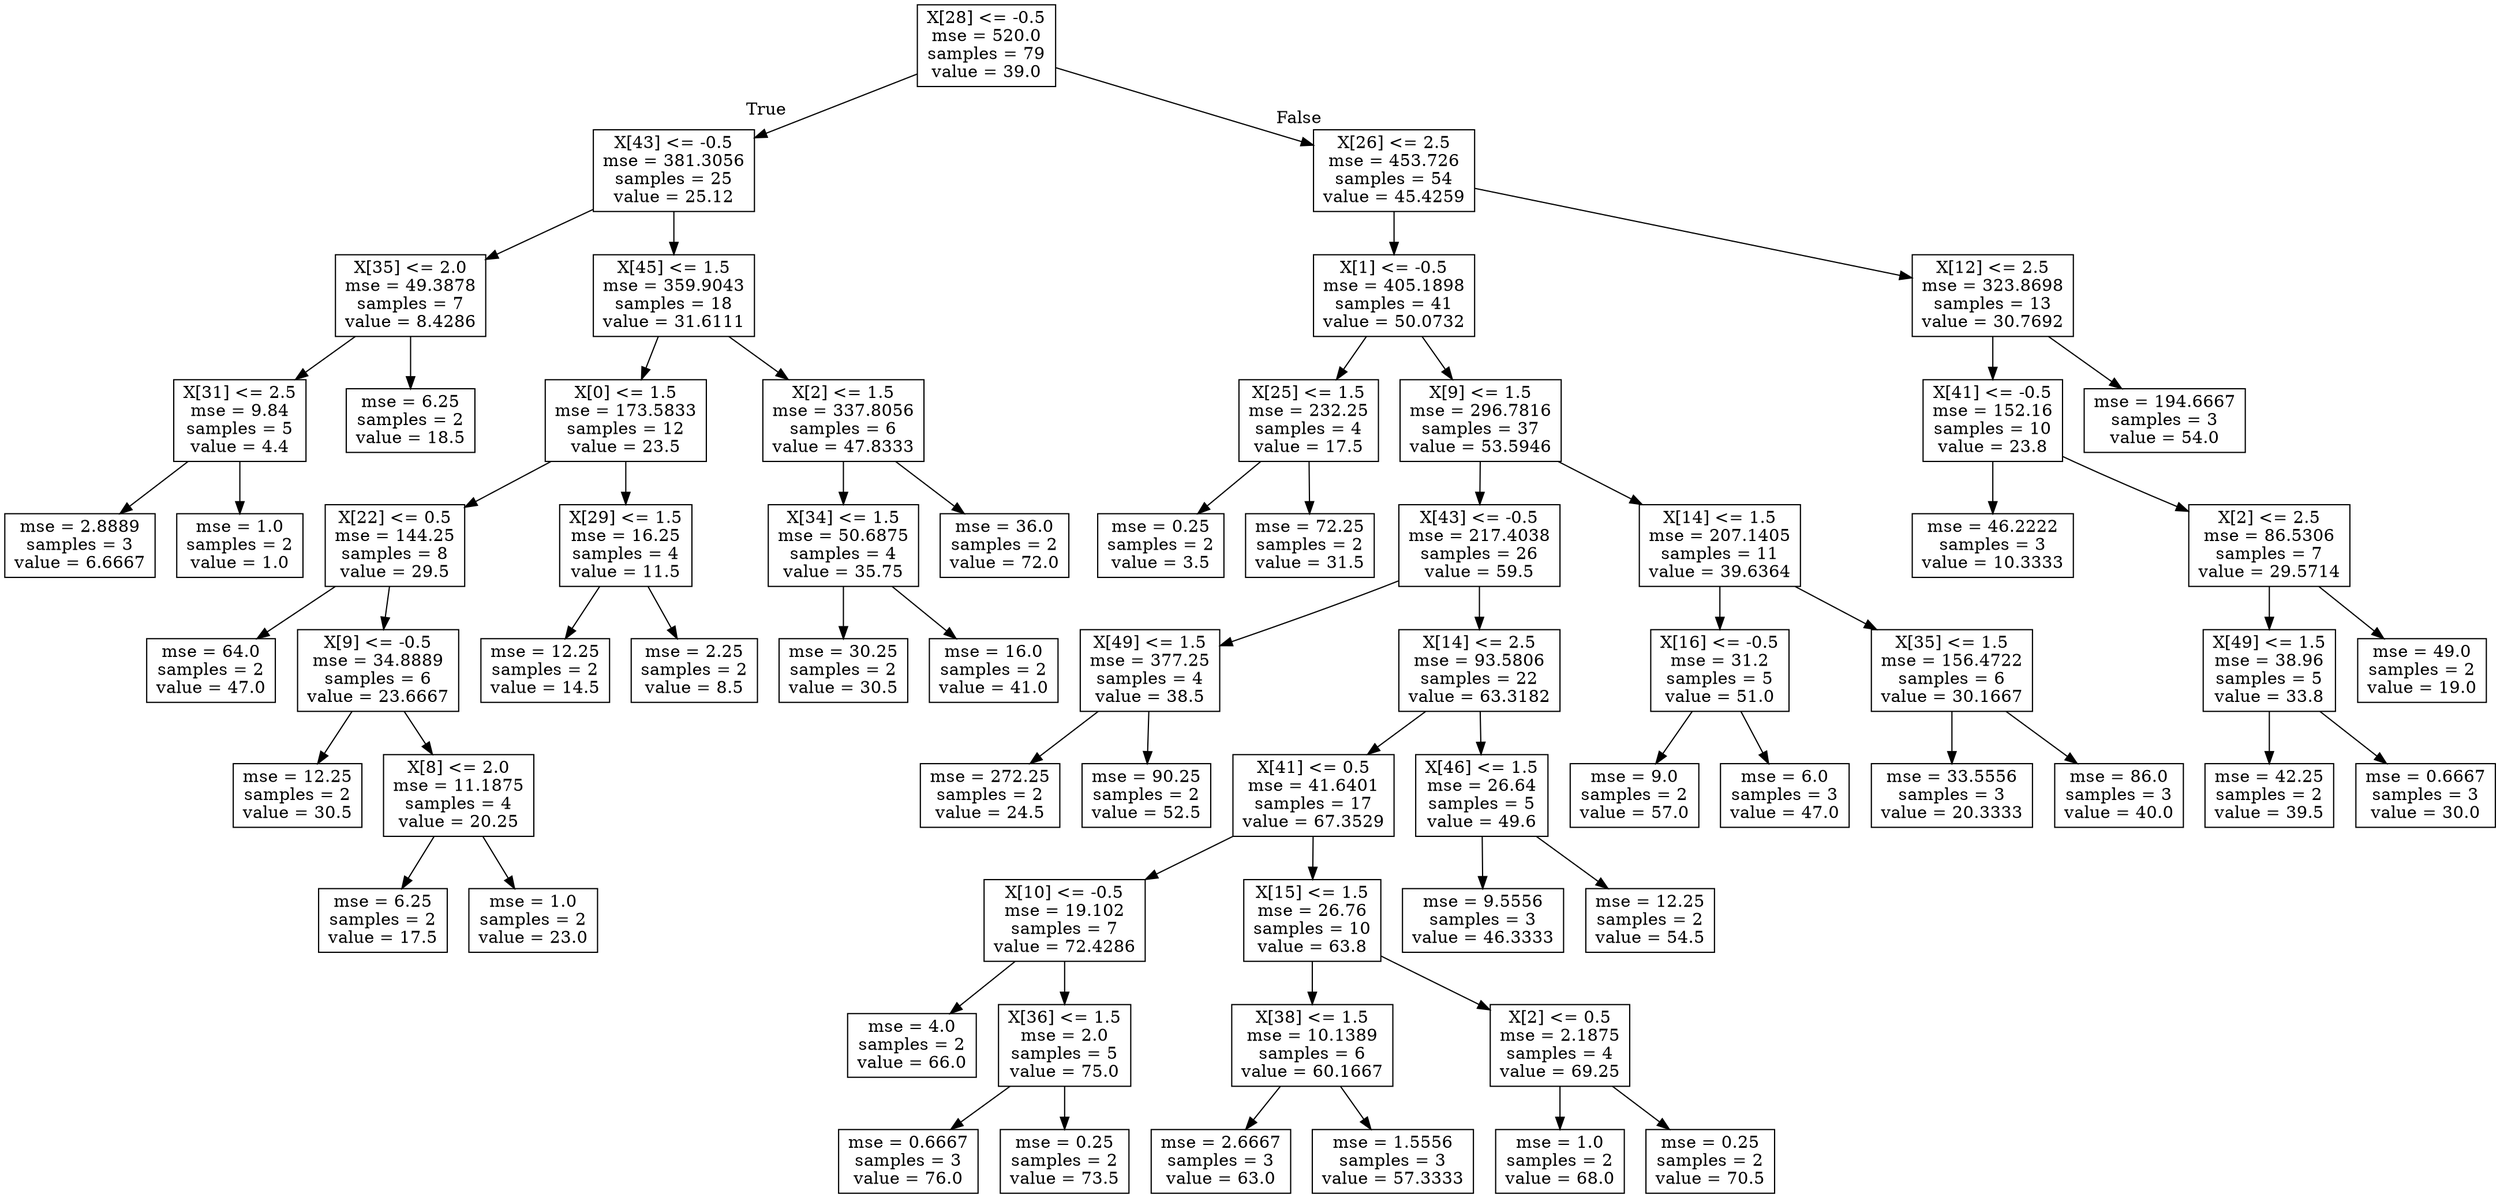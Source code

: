digraph Tree {
node [shape=box] ;
0 [label="X[28] <= -0.5\nmse = 520.0\nsamples = 79\nvalue = 39.0"] ;
1 [label="X[43] <= -0.5\nmse = 381.3056\nsamples = 25\nvalue = 25.12"] ;
0 -> 1 [labeldistance=2.5, labelangle=45, headlabel="True"] ;
2 [label="X[35] <= 2.0\nmse = 49.3878\nsamples = 7\nvalue = 8.4286"] ;
1 -> 2 ;
3 [label="X[31] <= 2.5\nmse = 9.84\nsamples = 5\nvalue = 4.4"] ;
2 -> 3 ;
4 [label="mse = 2.8889\nsamples = 3\nvalue = 6.6667"] ;
3 -> 4 ;
5 [label="mse = 1.0\nsamples = 2\nvalue = 1.0"] ;
3 -> 5 ;
6 [label="mse = 6.25\nsamples = 2\nvalue = 18.5"] ;
2 -> 6 ;
7 [label="X[45] <= 1.5\nmse = 359.9043\nsamples = 18\nvalue = 31.6111"] ;
1 -> 7 ;
8 [label="X[0] <= 1.5\nmse = 173.5833\nsamples = 12\nvalue = 23.5"] ;
7 -> 8 ;
9 [label="X[22] <= 0.5\nmse = 144.25\nsamples = 8\nvalue = 29.5"] ;
8 -> 9 ;
10 [label="mse = 64.0\nsamples = 2\nvalue = 47.0"] ;
9 -> 10 ;
11 [label="X[9] <= -0.5\nmse = 34.8889\nsamples = 6\nvalue = 23.6667"] ;
9 -> 11 ;
12 [label="mse = 12.25\nsamples = 2\nvalue = 30.5"] ;
11 -> 12 ;
13 [label="X[8] <= 2.0\nmse = 11.1875\nsamples = 4\nvalue = 20.25"] ;
11 -> 13 ;
14 [label="mse = 6.25\nsamples = 2\nvalue = 17.5"] ;
13 -> 14 ;
15 [label="mse = 1.0\nsamples = 2\nvalue = 23.0"] ;
13 -> 15 ;
16 [label="X[29] <= 1.5\nmse = 16.25\nsamples = 4\nvalue = 11.5"] ;
8 -> 16 ;
17 [label="mse = 12.25\nsamples = 2\nvalue = 14.5"] ;
16 -> 17 ;
18 [label="mse = 2.25\nsamples = 2\nvalue = 8.5"] ;
16 -> 18 ;
19 [label="X[2] <= 1.5\nmse = 337.8056\nsamples = 6\nvalue = 47.8333"] ;
7 -> 19 ;
20 [label="X[34] <= 1.5\nmse = 50.6875\nsamples = 4\nvalue = 35.75"] ;
19 -> 20 ;
21 [label="mse = 30.25\nsamples = 2\nvalue = 30.5"] ;
20 -> 21 ;
22 [label="mse = 16.0\nsamples = 2\nvalue = 41.0"] ;
20 -> 22 ;
23 [label="mse = 36.0\nsamples = 2\nvalue = 72.0"] ;
19 -> 23 ;
24 [label="X[26] <= 2.5\nmse = 453.726\nsamples = 54\nvalue = 45.4259"] ;
0 -> 24 [labeldistance=2.5, labelangle=-45, headlabel="False"] ;
25 [label="X[1] <= -0.5\nmse = 405.1898\nsamples = 41\nvalue = 50.0732"] ;
24 -> 25 ;
26 [label="X[25] <= 1.5\nmse = 232.25\nsamples = 4\nvalue = 17.5"] ;
25 -> 26 ;
27 [label="mse = 0.25\nsamples = 2\nvalue = 3.5"] ;
26 -> 27 ;
28 [label="mse = 72.25\nsamples = 2\nvalue = 31.5"] ;
26 -> 28 ;
29 [label="X[9] <= 1.5\nmse = 296.7816\nsamples = 37\nvalue = 53.5946"] ;
25 -> 29 ;
30 [label="X[43] <= -0.5\nmse = 217.4038\nsamples = 26\nvalue = 59.5"] ;
29 -> 30 ;
31 [label="X[49] <= 1.5\nmse = 377.25\nsamples = 4\nvalue = 38.5"] ;
30 -> 31 ;
32 [label="mse = 272.25\nsamples = 2\nvalue = 24.5"] ;
31 -> 32 ;
33 [label="mse = 90.25\nsamples = 2\nvalue = 52.5"] ;
31 -> 33 ;
34 [label="X[14] <= 2.5\nmse = 93.5806\nsamples = 22\nvalue = 63.3182"] ;
30 -> 34 ;
35 [label="X[41] <= 0.5\nmse = 41.6401\nsamples = 17\nvalue = 67.3529"] ;
34 -> 35 ;
36 [label="X[10] <= -0.5\nmse = 19.102\nsamples = 7\nvalue = 72.4286"] ;
35 -> 36 ;
37 [label="mse = 4.0\nsamples = 2\nvalue = 66.0"] ;
36 -> 37 ;
38 [label="X[36] <= 1.5\nmse = 2.0\nsamples = 5\nvalue = 75.0"] ;
36 -> 38 ;
39 [label="mse = 0.6667\nsamples = 3\nvalue = 76.0"] ;
38 -> 39 ;
40 [label="mse = 0.25\nsamples = 2\nvalue = 73.5"] ;
38 -> 40 ;
41 [label="X[15] <= 1.5\nmse = 26.76\nsamples = 10\nvalue = 63.8"] ;
35 -> 41 ;
42 [label="X[38] <= 1.5\nmse = 10.1389\nsamples = 6\nvalue = 60.1667"] ;
41 -> 42 ;
43 [label="mse = 2.6667\nsamples = 3\nvalue = 63.0"] ;
42 -> 43 ;
44 [label="mse = 1.5556\nsamples = 3\nvalue = 57.3333"] ;
42 -> 44 ;
45 [label="X[2] <= 0.5\nmse = 2.1875\nsamples = 4\nvalue = 69.25"] ;
41 -> 45 ;
46 [label="mse = 1.0\nsamples = 2\nvalue = 68.0"] ;
45 -> 46 ;
47 [label="mse = 0.25\nsamples = 2\nvalue = 70.5"] ;
45 -> 47 ;
48 [label="X[46] <= 1.5\nmse = 26.64\nsamples = 5\nvalue = 49.6"] ;
34 -> 48 ;
49 [label="mse = 9.5556\nsamples = 3\nvalue = 46.3333"] ;
48 -> 49 ;
50 [label="mse = 12.25\nsamples = 2\nvalue = 54.5"] ;
48 -> 50 ;
51 [label="X[14] <= 1.5\nmse = 207.1405\nsamples = 11\nvalue = 39.6364"] ;
29 -> 51 ;
52 [label="X[16] <= -0.5\nmse = 31.2\nsamples = 5\nvalue = 51.0"] ;
51 -> 52 ;
53 [label="mse = 9.0\nsamples = 2\nvalue = 57.0"] ;
52 -> 53 ;
54 [label="mse = 6.0\nsamples = 3\nvalue = 47.0"] ;
52 -> 54 ;
55 [label="X[35] <= 1.5\nmse = 156.4722\nsamples = 6\nvalue = 30.1667"] ;
51 -> 55 ;
56 [label="mse = 33.5556\nsamples = 3\nvalue = 20.3333"] ;
55 -> 56 ;
57 [label="mse = 86.0\nsamples = 3\nvalue = 40.0"] ;
55 -> 57 ;
58 [label="X[12] <= 2.5\nmse = 323.8698\nsamples = 13\nvalue = 30.7692"] ;
24 -> 58 ;
59 [label="X[41] <= -0.5\nmse = 152.16\nsamples = 10\nvalue = 23.8"] ;
58 -> 59 ;
60 [label="mse = 46.2222\nsamples = 3\nvalue = 10.3333"] ;
59 -> 60 ;
61 [label="X[2] <= 2.5\nmse = 86.5306\nsamples = 7\nvalue = 29.5714"] ;
59 -> 61 ;
62 [label="X[49] <= 1.5\nmse = 38.96\nsamples = 5\nvalue = 33.8"] ;
61 -> 62 ;
63 [label="mse = 42.25\nsamples = 2\nvalue = 39.5"] ;
62 -> 63 ;
64 [label="mse = 0.6667\nsamples = 3\nvalue = 30.0"] ;
62 -> 64 ;
65 [label="mse = 49.0\nsamples = 2\nvalue = 19.0"] ;
61 -> 65 ;
66 [label="mse = 194.6667\nsamples = 3\nvalue = 54.0"] ;
58 -> 66 ;
}